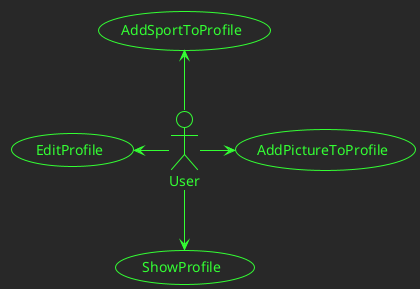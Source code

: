 @startuml publication

!theme crt-green

usecase ShowProfile as SP
usecase AddSportToProfile as AS
usecase EditProfile as EP
usecase AddPictureToProfile as AP

actor User as U

U -down-> SP
U -up-> AS
U -left-> EP
U -right-> AP

@enduml